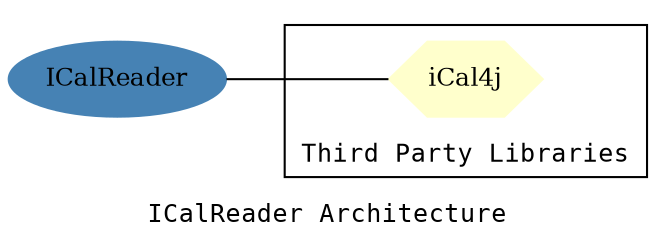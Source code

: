 digraph jSeduite_arch {
  label="ICalReader Architecture";
  fontname="Courier";
  node [fontsize=12, style=filled, shape="ellipse", color="#4682B4"];
  edge [arrowhead="none"];
  fontsize=12;
  rankdir=LR ;

  subgraph cluster_third_libraries {
    label="Third Party Libraries" ;
    labelloc=b;
    node [shape="hexagon",color="#FFFFCC",style="filled"];
    edge [arrowhead="inv",arrowtail="inv"];

   ical4j  [label="iCal4j"];
  }


  ical [label="ICalReader"];
  ical -> ical4j ;

}